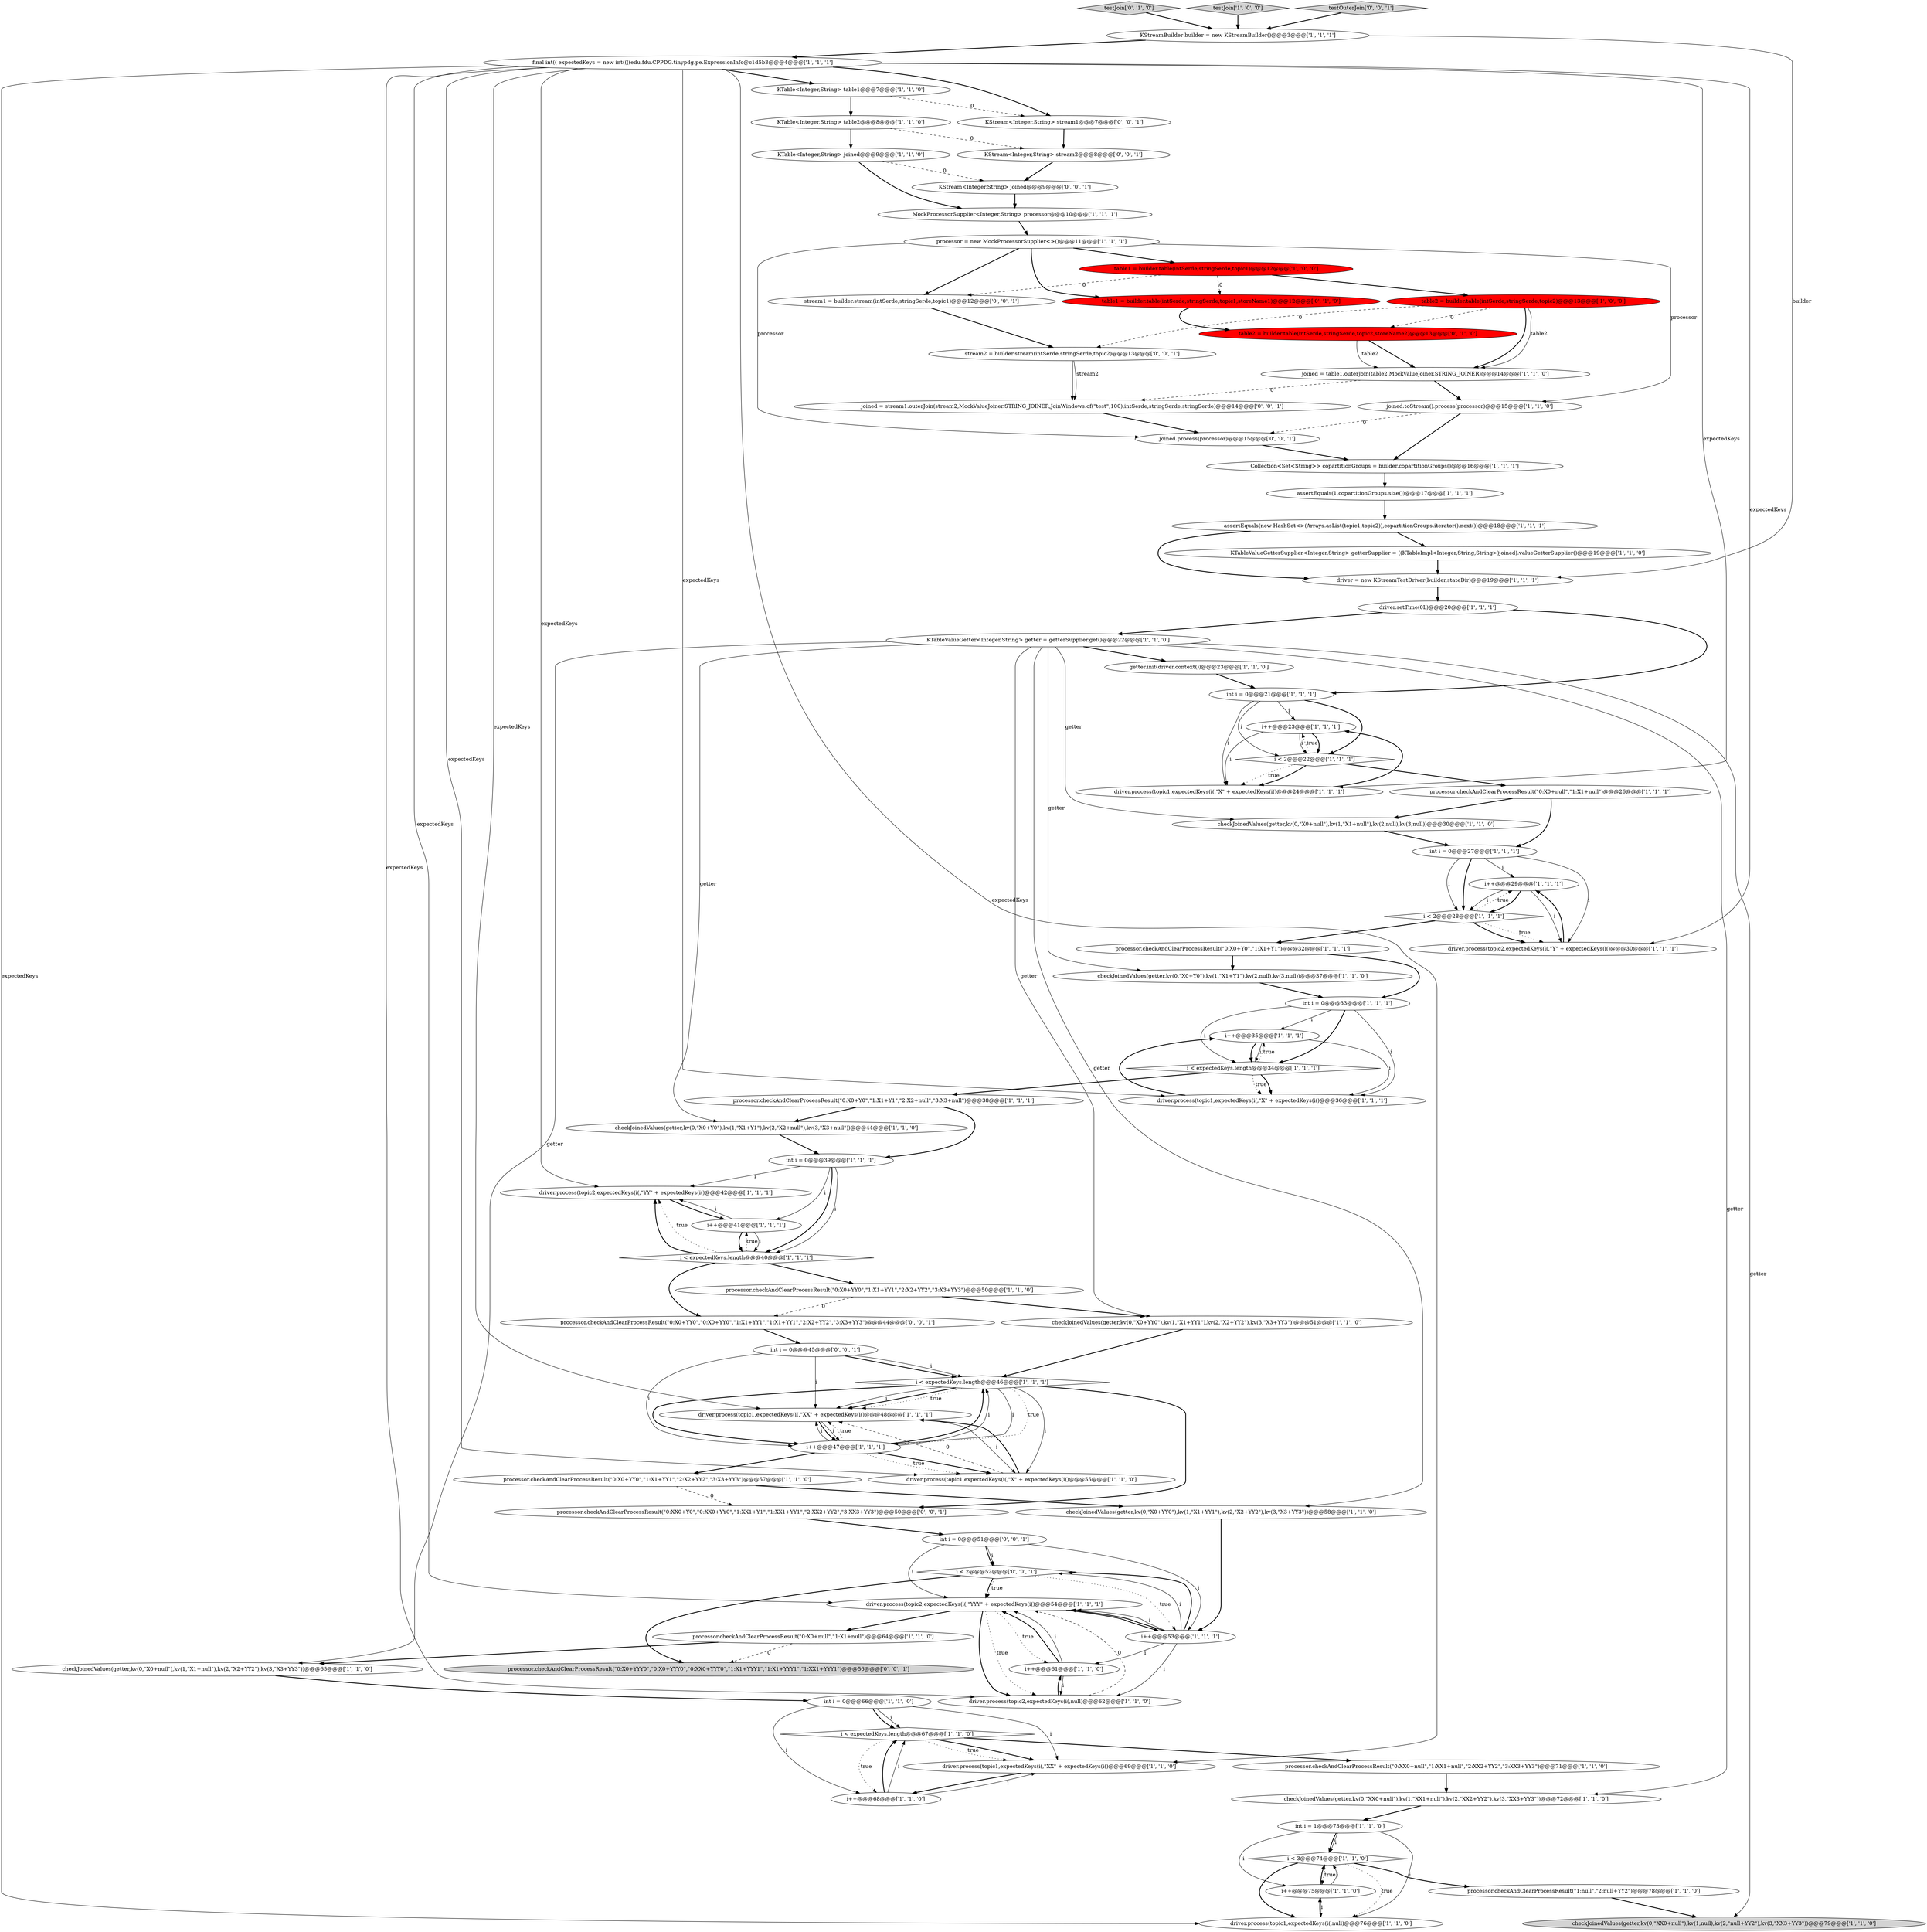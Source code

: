digraph {
65 [style = filled, label = "i < 3@@@74@@@['1', '1', '0']", fillcolor = white, shape = diamond image = "AAA0AAABBB1BBB"];
9 [style = filled, label = "i++@@@23@@@['1', '1', '1']", fillcolor = white, shape = ellipse image = "AAA0AAABBB1BBB"];
15 [style = filled, label = "checkJoinedValues(getter,kv(0,\"X0+null\"),kv(1,\"X1+null\"),kv(2,null),kv(3,null))@@@30@@@['1', '1', '0']", fillcolor = white, shape = ellipse image = "AAA0AAABBB1BBB"];
16 [style = filled, label = "KStreamBuilder builder = new KStreamBuilder()@@@3@@@['1', '1', '1']", fillcolor = white, shape = ellipse image = "AAA0AAABBB1BBB"];
72 [style = filled, label = "KStream<Integer,String> stream2@@@8@@@['0', '0', '1']", fillcolor = white, shape = ellipse image = "AAA0AAABBB3BBB"];
54 [style = filled, label = "processor.checkAndClearProcessResult(\"0:X0+null\",\"1:X1+null\")@@@64@@@['1', '1', '0']", fillcolor = white, shape = ellipse image = "AAA0AAABBB1BBB"];
6 [style = filled, label = "int i = 0@@@39@@@['1', '1', '1']", fillcolor = white, shape = ellipse image = "AAA0AAABBB1BBB"];
77 [style = filled, label = "int i = 0@@@51@@@['0', '0', '1']", fillcolor = white, shape = ellipse image = "AAA0AAABBB3BBB"];
21 [style = filled, label = "i++@@@61@@@['1', '1', '0']", fillcolor = white, shape = ellipse image = "AAA0AAABBB1BBB"];
19 [style = filled, label = "processor.checkAndClearProcessResult(\"0:X0+Y0\",\"1:X1+Y1\",\"2:X2+null\",\"3:X3+null\")@@@38@@@['1', '1', '1']", fillcolor = white, shape = ellipse image = "AAA0AAABBB1BBB"];
44 [style = filled, label = "i++@@@75@@@['1', '1', '0']", fillcolor = white, shape = ellipse image = "AAA0AAABBB1BBB"];
52 [style = filled, label = "checkJoinedValues(getter,kv(0,\"XX0+null\"),kv(1,null),kv(2,\"null+YY2\"),kv(3,\"XX3+YY3\"))@@@79@@@['1', '1', '0']", fillcolor = lightgray, shape = ellipse image = "AAA0AAABBB1BBB"];
22 [style = filled, label = "driver.setTime(0L)@@@20@@@['1', '1', '1']", fillcolor = white, shape = ellipse image = "AAA0AAABBB1BBB"];
40 [style = filled, label = "i < expectedKeys.length@@@67@@@['1', '1', '0']", fillcolor = white, shape = diamond image = "AAA0AAABBB1BBB"];
68 [style = filled, label = "table2 = builder.table(intSerde,stringSerde,topic2,storeName2)@@@13@@@['0', '1', '0']", fillcolor = red, shape = ellipse image = "AAA1AAABBB2BBB"];
56 [style = filled, label = "checkJoinedValues(getter,kv(0,\"X0+YY0\"),kv(1,\"X1+YY1\"),kv(2,\"X2+YY2\"),kv(3,\"X3+YY3\"))@@@51@@@['1', '1', '0']", fillcolor = white, shape = ellipse image = "AAA0AAABBB1BBB"];
38 [style = filled, label = "checkJoinedValues(getter,kv(0,\"X0+Y0\"),kv(1,\"X1+Y1\"),kv(2,\"X2+null\"),kv(3,\"X3+null\"))@@@44@@@['1', '1', '0']", fillcolor = white, shape = ellipse image = "AAA0AAABBB1BBB"];
79 [style = filled, label = "joined = stream1.outerJoin(stream2,MockValueJoiner.STRING_JOINER,JoinWindows.of(\"test\",100),intSerde,stringSerde,stringSerde)@@@14@@@['0', '0', '1']", fillcolor = white, shape = ellipse image = "AAA0AAABBB3BBB"];
11 [style = filled, label = "KTable<Integer,String> joined@@@9@@@['1', '1', '0']", fillcolor = white, shape = ellipse image = "AAA0AAABBB1BBB"];
69 [style = filled, label = "testJoin['0', '1', '0']", fillcolor = lightgray, shape = diamond image = "AAA0AAABBB2BBB"];
83 [style = filled, label = "i < 2@@@52@@@['0', '0', '1']", fillcolor = white, shape = diamond image = "AAA0AAABBB3BBB"];
17 [style = filled, label = "driver.process(topic2,expectedKeys(i(,\"YY\" + expectedKeys(i()@@@42@@@['1', '1', '1']", fillcolor = white, shape = ellipse image = "AAA0AAABBB1BBB"];
23 [style = filled, label = "i++@@@35@@@['1', '1', '1']", fillcolor = white, shape = ellipse image = "AAA0AAABBB1BBB"];
32 [style = filled, label = "table2 = builder.table(intSerde,stringSerde,topic2)@@@13@@@['1', '0', '0']", fillcolor = red, shape = ellipse image = "AAA1AAABBB1BBB"];
26 [style = filled, label = "getter.init(driver.context())@@@23@@@['1', '1', '0']", fillcolor = white, shape = ellipse image = "AAA0AAABBB1BBB"];
74 [style = filled, label = "KStream<Integer,String> stream1@@@7@@@['0', '0', '1']", fillcolor = white, shape = ellipse image = "AAA0AAABBB3BBB"];
46 [style = filled, label = "KTableValueGetterSupplier<Integer,String> getterSupplier = ((KTableImpl<Integer,String,String>)joined).valueGetterSupplier()@@@19@@@['1', '1', '0']", fillcolor = white, shape = ellipse image = "AAA0AAABBB1BBB"];
64 [style = filled, label = "i < expectedKeys.length@@@40@@@['1', '1', '1']", fillcolor = white, shape = diamond image = "AAA0AAABBB1BBB"];
8 [style = filled, label = "testJoin['1', '0', '0']", fillcolor = lightgray, shape = diamond image = "AAA0AAABBB1BBB"];
66 [style = filled, label = "i < 2@@@22@@@['1', '1', '1']", fillcolor = white, shape = diamond image = "AAA0AAABBB1BBB"];
42 [style = filled, label = "int i = 1@@@73@@@['1', '1', '0']", fillcolor = white, shape = ellipse image = "AAA0AAABBB1BBB"];
53 [style = filled, label = "processor = new MockProcessorSupplier<>()@@@11@@@['1', '1', '1']", fillcolor = white, shape = ellipse image = "AAA0AAABBB1BBB"];
57 [style = filled, label = "i < expectedKeys.length@@@46@@@['1', '1', '1']", fillcolor = white, shape = diamond image = "AAA0AAABBB1BBB"];
41 [style = filled, label = "checkJoinedValues(getter,kv(0,\"X0+YY0\"),kv(1,\"X1+YY1\"),kv(2,\"X2+YY2\"),kv(3,\"X3+YY3\"))@@@58@@@['1', '1', '0']", fillcolor = white, shape = ellipse image = "AAA0AAABBB1BBB"];
84 [style = filled, label = "processor.checkAndClearProcessResult(\"0:X0+YYY0\",\"0:X0+YYY0\",\"0:XX0+YYY0\",\"1:X1+YYY1\",\"1:X1+YYY1\",\"1:XX1+YYY1\")@@@56@@@['0', '0', '1']", fillcolor = lightgray, shape = ellipse image = "AAA0AAABBB3BBB"];
29 [style = filled, label = "MockProcessorSupplier<Integer,String> processor@@@10@@@['1', '1', '1']", fillcolor = white, shape = ellipse image = "AAA0AAABBB1BBB"];
10 [style = filled, label = "KTable<Integer,String> table2@@@8@@@['1', '1', '0']", fillcolor = white, shape = ellipse image = "AAA0AAABBB1BBB"];
20 [style = filled, label = "processor.checkAndClearProcessResult(\"0:X0+YY0\",\"1:X1+YY1\",\"2:X2+YY2\",\"3:X3+YY3\")@@@57@@@['1', '1', '0']", fillcolor = white, shape = ellipse image = "AAA0AAABBB1BBB"];
24 [style = filled, label = "checkJoinedValues(getter,kv(0,\"X0+null\"),kv(1,\"X1+null\"),kv(2,\"X2+YY2\"),kv(3,\"X3+YY3\"))@@@65@@@['1', '1', '0']", fillcolor = white, shape = ellipse image = "AAA0AAABBB1BBB"];
58 [style = filled, label = "processor.checkAndClearProcessResult(\"0:X0+YY0\",\"1:X1+YY1\",\"2:X2+YY2\",\"3:X3+YY3\")@@@50@@@['1', '1', '0']", fillcolor = white, shape = ellipse image = "AAA0AAABBB1BBB"];
82 [style = filled, label = "processor.checkAndClearProcessResult(\"0:X0+YY0\",\"0:X0+YY0\",\"1:X1+YY1\",\"1:X1+YY1\",\"2:X2+YY2\",\"3:X3+YY3\")@@@44@@@['0', '0', '1']", fillcolor = white, shape = ellipse image = "AAA0AAABBB3BBB"];
2 [style = filled, label = "driver.process(topic1,expectedKeys(i(,\"X\" + expectedKeys(i()@@@36@@@['1', '1', '1']", fillcolor = white, shape = ellipse image = "AAA0AAABBB1BBB"];
76 [style = filled, label = "KStream<Integer,String> joined@@@9@@@['0', '0', '1']", fillcolor = white, shape = ellipse image = "AAA0AAABBB3BBB"];
61 [style = filled, label = "driver.process(topic1,expectedKeys(i(,\"XX\" + expectedKeys(i()@@@48@@@['1', '1', '1']", fillcolor = white, shape = ellipse image = "AAA0AAABBB1BBB"];
60 [style = filled, label = "driver.process(topic1,expectedKeys(i(,null)@@@76@@@['1', '1', '0']", fillcolor = white, shape = ellipse image = "AAA0AAABBB1BBB"];
14 [style = filled, label = "processor.checkAndClearProcessResult(\"0:X0+Y0\",\"1:X1+Y1\")@@@32@@@['1', '1', '1']", fillcolor = white, shape = ellipse image = "AAA0AAABBB1BBB"];
27 [style = filled, label = "driver.process(topic2,expectedKeys(i(,\"YYY\" + expectedKeys(i()@@@54@@@['1', '1', '1']", fillcolor = white, shape = ellipse image = "AAA0AAABBB1BBB"];
67 [style = filled, label = "processor.checkAndClearProcessResult(\"0:XX0+null\",\"1:XX1+null\",\"2:XX2+YY2\",\"3:XX3+YY3\")@@@71@@@['1', '1', '0']", fillcolor = white, shape = ellipse image = "AAA0AAABBB1BBB"];
73 [style = filled, label = "joined.process(processor)@@@15@@@['0', '0', '1']", fillcolor = white, shape = ellipse image = "AAA0AAABBB3BBB"];
35 [style = filled, label = "joined = table1.outerJoin(table2,MockValueJoiner.STRING_JOINER)@@@14@@@['1', '1', '0']", fillcolor = white, shape = ellipse image = "AAA0AAABBB1BBB"];
31 [style = filled, label = "i++@@@53@@@['1', '1', '1']", fillcolor = white, shape = ellipse image = "AAA0AAABBB1BBB"];
55 [style = filled, label = "processor.checkAndClearProcessResult(\"0:X0+null\",\"1:X1+null\")@@@26@@@['1', '1', '1']", fillcolor = white, shape = ellipse image = "AAA0AAABBB1BBB"];
70 [style = filled, label = "table1 = builder.table(intSerde,stringSerde,topic1,storeName1)@@@12@@@['0', '1', '0']", fillcolor = red, shape = ellipse image = "AAA1AAABBB2BBB"];
75 [style = filled, label = "stream2 = builder.stream(intSerde,stringSerde,topic2)@@@13@@@['0', '0', '1']", fillcolor = white, shape = ellipse image = "AAA0AAABBB3BBB"];
50 [style = filled, label = "final int(( expectedKeys = new int((((edu.fdu.CPPDG.tinypdg.pe.ExpressionInfo@c1d5b3@@@4@@@['1', '1', '1']", fillcolor = white, shape = ellipse image = "AAA0AAABBB1BBB"];
45 [style = filled, label = "assertEquals(new HashSet<>(Arrays.asList(topic1,topic2)),copartitionGroups.iterator().next())@@@18@@@['1', '1', '1']", fillcolor = white, shape = ellipse image = "AAA0AAABBB1BBB"];
71 [style = filled, label = "testOuterJoin['0', '0', '1']", fillcolor = lightgray, shape = diamond image = "AAA0AAABBB3BBB"];
28 [style = filled, label = "int i = 0@@@66@@@['1', '1', '0']", fillcolor = white, shape = ellipse image = "AAA0AAABBB1BBB"];
59 [style = filled, label = "KTableValueGetter<Integer,String> getter = getterSupplier.get()@@@22@@@['1', '1', '0']", fillcolor = white, shape = ellipse image = "AAA0AAABBB1BBB"];
13 [style = filled, label = "driver.process(topic1,expectedKeys(i(,\"X\" + expectedKeys(i()@@@55@@@['1', '1', '0']", fillcolor = white, shape = ellipse image = "AAA0AAABBB1BBB"];
12 [style = filled, label = "int i = 0@@@21@@@['1', '1', '1']", fillcolor = white, shape = ellipse image = "AAA0AAABBB1BBB"];
25 [style = filled, label = "driver.process(topic2,expectedKeys(i(,null)@@@62@@@['1', '1', '0']", fillcolor = white, shape = ellipse image = "AAA0AAABBB1BBB"];
81 [style = filled, label = "int i = 0@@@45@@@['0', '0', '1']", fillcolor = white, shape = ellipse image = "AAA0AAABBB3BBB"];
49 [style = filled, label = "assertEquals(1,copartitionGroups.size())@@@17@@@['1', '1', '1']", fillcolor = white, shape = ellipse image = "AAA0AAABBB1BBB"];
80 [style = filled, label = "stream1 = builder.stream(intSerde,stringSerde,topic1)@@@12@@@['0', '0', '1']", fillcolor = white, shape = ellipse image = "AAA0AAABBB3BBB"];
78 [style = filled, label = "processor.checkAndClearProcessResult(\"0:XX0+Y0\",\"0:XX0+YY0\",\"1:XX1+Y1\",\"1:XX1+YY1\",\"2:XX2+YY2\",\"3:XX3+YY3\")@@@50@@@['0', '0', '1']", fillcolor = white, shape = ellipse image = "AAA0AAABBB3BBB"];
36 [style = filled, label = "driver.process(topic1,expectedKeys(i(,\"X\" + expectedKeys(i()@@@24@@@['1', '1', '1']", fillcolor = white, shape = ellipse image = "AAA0AAABBB1BBB"];
5 [style = filled, label = "int i = 0@@@27@@@['1', '1', '1']", fillcolor = white, shape = ellipse image = "AAA0AAABBB1BBB"];
62 [style = filled, label = "checkJoinedValues(getter,kv(0,\"X0+Y0\"),kv(1,\"X1+Y1\"),kv(2,null),kv(3,null))@@@37@@@['1', '1', '0']", fillcolor = white, shape = ellipse image = "AAA0AAABBB1BBB"];
3 [style = filled, label = "i++@@@29@@@['1', '1', '1']", fillcolor = white, shape = ellipse image = "AAA0AAABBB1BBB"];
37 [style = filled, label = "driver.process(topic1,expectedKeys(i(,\"XX\" + expectedKeys(i()@@@69@@@['1', '1', '0']", fillcolor = white, shape = ellipse image = "AAA0AAABBB1BBB"];
7 [style = filled, label = "int i = 0@@@33@@@['1', '1', '1']", fillcolor = white, shape = ellipse image = "AAA0AAABBB1BBB"];
48 [style = filled, label = "i++@@@47@@@['1', '1', '1']", fillcolor = white, shape = ellipse image = "AAA0AAABBB1BBB"];
1 [style = filled, label = "KTable<Integer,String> table1@@@7@@@['1', '1', '0']", fillcolor = white, shape = ellipse image = "AAA0AAABBB1BBB"];
43 [style = filled, label = "Collection<Set<String>> copartitionGroups = builder.copartitionGroups()@@@16@@@['1', '1', '1']", fillcolor = white, shape = ellipse image = "AAA0AAABBB1BBB"];
18 [style = filled, label = "i < expectedKeys.length@@@34@@@['1', '1', '1']", fillcolor = white, shape = diamond image = "AAA0AAABBB1BBB"];
0 [style = filled, label = "checkJoinedValues(getter,kv(0,\"XX0+null\"),kv(1,\"XX1+null\"),kv(2,\"XX2+YY2\"),kv(3,\"XX3+YY3\"))@@@72@@@['1', '1', '0']", fillcolor = white, shape = ellipse image = "AAA0AAABBB1BBB"];
30 [style = filled, label = "i++@@@41@@@['1', '1', '1']", fillcolor = white, shape = ellipse image = "AAA0AAABBB1BBB"];
4 [style = filled, label = "joined.toStream().process(processor)@@@15@@@['1', '1', '0']", fillcolor = white, shape = ellipse image = "AAA0AAABBB1BBB"];
47 [style = filled, label = "driver.process(topic2,expectedKeys(i(,\"Y\" + expectedKeys(i()@@@30@@@['1', '1', '1']", fillcolor = white, shape = ellipse image = "AAA0AAABBB1BBB"];
39 [style = filled, label = "i++@@@68@@@['1', '1', '0']", fillcolor = white, shape = ellipse image = "AAA0AAABBB1BBB"];
63 [style = filled, label = "processor.checkAndClearProcessResult(\"1:null\",\"2:null+YY2\")@@@78@@@['1', '1', '0']", fillcolor = white, shape = ellipse image = "AAA0AAABBB1BBB"];
51 [style = filled, label = "driver = new KStreamTestDriver(builder,stateDir)@@@19@@@['1', '1', '1']", fillcolor = white, shape = ellipse image = "AAA0AAABBB1BBB"];
33 [style = filled, label = "i < 2@@@28@@@['1', '1', '1']", fillcolor = white, shape = diamond image = "AAA0AAABBB1BBB"];
34 [style = filled, label = "table1 = builder.table(intSerde,stringSerde,topic1)@@@12@@@['1', '0', '0']", fillcolor = red, shape = ellipse image = "AAA1AAABBB1BBB"];
5->33 [style = solid, label="i"];
32->35 [style = bold, label=""];
8->16 [style = bold, label=""];
83->84 [style = bold, label=""];
65->60 [style = bold, label=""];
68->35 [style = bold, label=""];
33->3 [style = dotted, label="true"];
40->39 [style = dotted, label="true"];
32->35 [style = solid, label="table2"];
74->72 [style = bold, label=""];
11->76 [style = dashed, label="0"];
4->73 [style = dashed, label="0"];
11->29 [style = bold, label=""];
7->23 [style = solid, label="i"];
31->27 [style = solid, label="i"];
40->37 [style = dotted, label="true"];
50->36 [style = solid, label="expectedKeys"];
14->7 [style = bold, label=""];
2->23 [style = bold, label=""];
46->51 [style = bold, label=""];
26->12 [style = bold, label=""];
22->59 [style = bold, label=""];
69->16 [style = bold, label=""];
42->65 [style = solid, label="i"];
57->13 [style = solid, label="i"];
53->73 [style = solid, label="processor"];
6->64 [style = bold, label=""];
53->34 [style = bold, label=""];
59->0 [style = solid, label="getter"];
57->78 [style = bold, label=""];
50->47 [style = solid, label="expectedKeys"];
62->7 [style = bold, label=""];
66->36 [style = bold, label=""];
70->68 [style = bold, label=""];
57->48 [style = dotted, label="true"];
28->37 [style = solid, label="i"];
66->9 [style = dotted, label="true"];
34->32 [style = bold, label=""];
16->51 [style = solid, label="builder"];
59->38 [style = solid, label="getter"];
32->68 [style = dashed, label="0"];
44->60 [style = solid, label="i"];
27->25 [style = bold, label=""];
59->26 [style = bold, label=""];
25->21 [style = bold, label=""];
40->37 [style = bold, label=""];
31->83 [style = bold, label=""];
10->11 [style = bold, label=""];
39->37 [style = solid, label="i"];
18->23 [style = dotted, label="true"];
24->28 [style = bold, label=""];
73->43 [style = bold, label=""];
36->9 [style = bold, label=""];
65->60 [style = dotted, label="true"];
57->61 [style = bold, label=""];
27->25 [style = dotted, label="true"];
5->33 [style = bold, label=""];
50->37 [style = solid, label="expectedKeys"];
5->3 [style = solid, label="i"];
48->13 [style = dotted, label="true"];
0->42 [style = bold, label=""];
23->2 [style = solid, label="i"];
83->27 [style = dotted, label="true"];
83->31 [style = dotted, label="true"];
18->19 [style = bold, label=""];
10->72 [style = dashed, label="0"];
27->31 [style = bold, label=""];
7->18 [style = solid, label="i"];
3->33 [style = bold, label=""];
56->57 [style = bold, label=""];
27->21 [style = dotted, label="true"];
55->5 [style = bold, label=""];
19->6 [style = bold, label=""];
58->56 [style = bold, label=""];
38->6 [style = bold, label=""];
61->48 [style = bold, label=""];
20->41 [style = bold, label=""];
61->48 [style = solid, label="i"];
54->84 [style = dashed, label="0"];
33->47 [style = bold, label=""];
31->27 [style = bold, label=""];
42->60 [style = solid, label="i"];
20->78 [style = dashed, label="0"];
81->57 [style = bold, label=""];
50->2 [style = solid, label="expectedKeys"];
13->61 [style = bold, label=""];
65->44 [style = dotted, label="true"];
27->54 [style = bold, label=""];
75->79 [style = bold, label=""];
45->46 [style = bold, label=""];
48->13 [style = bold, label=""];
32->75 [style = dashed, label="0"];
19->38 [style = bold, label=""];
31->21 [style = solid, label="i"];
53->4 [style = solid, label="processor"];
3->47 [style = solid, label="i"];
60->44 [style = bold, label=""];
49->45 [style = bold, label=""];
64->82 [style = bold, label=""];
75->79 [style = solid, label="stream2"];
47->3 [style = bold, label=""];
50->13 [style = solid, label="expectedKeys"];
59->62 [style = solid, label="getter"];
64->17 [style = bold, label=""];
9->66 [style = bold, label=""];
21->27 [style = bold, label=""];
7->2 [style = solid, label="i"];
45->51 [style = bold, label=""];
28->39 [style = solid, label="i"];
30->17 [style = solid, label="i"];
68->35 [style = solid, label="table2"];
42->65 [style = bold, label=""];
33->47 [style = dotted, label="true"];
76->29 [style = bold, label=""];
16->50 [style = bold, label=""];
21->25 [style = solid, label="i"];
12->66 [style = bold, label=""];
71->16 [style = bold, label=""];
21->27 [style = solid, label="i"];
54->24 [style = bold, label=""];
81->48 [style = solid, label="i"];
57->61 [style = dotted, label="true"];
53->80 [style = bold, label=""];
30->64 [style = bold, label=""];
66->55 [style = bold, label=""];
35->79 [style = dashed, label="0"];
12->66 [style = solid, label="i"];
25->27 [style = dashed, label="0"];
39->40 [style = bold, label=""];
3->33 [style = solid, label="i"];
63->52 [style = bold, label=""];
55->15 [style = bold, label=""];
7->18 [style = bold, label=""];
77->83 [style = bold, label=""];
59->15 [style = solid, label="getter"];
59->41 [style = solid, label="getter"];
64->30 [style = dotted, label="true"];
41->31 [style = bold, label=""];
30->64 [style = solid, label="i"];
77->27 [style = solid, label="i"];
12->36 [style = solid, label="i"];
61->13 [style = solid, label="i"];
64->58 [style = bold, label=""];
81->57 [style = solid, label="i"];
39->40 [style = solid, label="i"];
65->63 [style = bold, label=""];
23->18 [style = bold, label=""];
37->39 [style = bold, label=""];
18->2 [style = dotted, label="true"];
82->81 [style = bold, label=""];
29->53 [style = bold, label=""];
50->25 [style = solid, label="expectedKeys"];
33->14 [style = bold, label=""];
80->75 [style = bold, label=""];
50->74 [style = bold, label=""];
12->9 [style = solid, label="i"];
44->65 [style = solid, label="i"];
4->43 [style = bold, label=""];
28->40 [style = bold, label=""];
64->17 [style = dotted, label="true"];
66->36 [style = dotted, label="true"];
6->64 [style = solid, label="i"];
50->60 [style = solid, label="expectedKeys"];
48->57 [style = bold, label=""];
50->27 [style = solid, label="expectedKeys"];
23->18 [style = solid, label="i"];
50->17 [style = solid, label="expectedKeys"];
13->61 [style = dashed, label="0"];
83->27 [style = bold, label=""];
5->47 [style = solid, label="i"];
9->66 [style = solid, label="i"];
17->30 [style = bold, label=""];
67->0 [style = bold, label=""];
31->25 [style = solid, label="i"];
48->61 [style = dotted, label="true"];
18->2 [style = bold, label=""];
40->67 [style = bold, label=""];
1->74 [style = dashed, label="0"];
35->4 [style = bold, label=""];
79->73 [style = bold, label=""];
9->36 [style = solid, label="i"];
15->5 [style = bold, label=""];
72->76 [style = bold, label=""];
57->48 [style = bold, label=""];
78->77 [style = bold, label=""];
42->44 [style = solid, label="i"];
81->61 [style = solid, label="i"];
34->70 [style = dashed, label="0"];
57->61 [style = solid, label="i"];
57->48 [style = solid, label="i"];
48->57 [style = solid, label="i"];
50->61 [style = solid, label="expectedKeys"];
6->30 [style = solid, label="i"];
6->17 [style = solid, label="i"];
50->1 [style = bold, label=""];
22->12 [style = bold, label=""];
51->22 [style = bold, label=""];
53->70 [style = bold, label=""];
48->20 [style = bold, label=""];
77->83 [style = solid, label="i"];
59->24 [style = solid, label="getter"];
44->65 [style = bold, label=""];
31->83 [style = solid, label="i"];
43->49 [style = bold, label=""];
59->52 [style = solid, label="getter"];
28->40 [style = solid, label="i"];
14->62 [style = bold, label=""];
1->10 [style = bold, label=""];
58->82 [style = dashed, label="0"];
34->80 [style = dashed, label="0"];
48->61 [style = solid, label="i"];
77->31 [style = solid, label="i"];
59->56 [style = solid, label="getter"];
}
